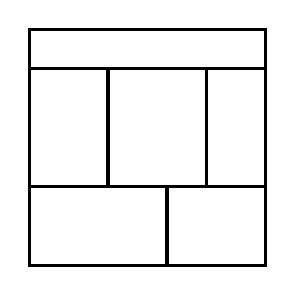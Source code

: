 \begin{tikzpicture}[very thick, scale=.5]
    \draw (0,5) rectangle (6,6);
    \draw (0,2) rectangle (2,5);
    \draw (2,2) rectangle (9/2,5);
    \draw (9/2,2) rectangle (6,5);
    \draw (0,0) rectangle (7/2,2);
    \draw (7/2,0) rectangle (6,2);
\end{tikzpicture}
